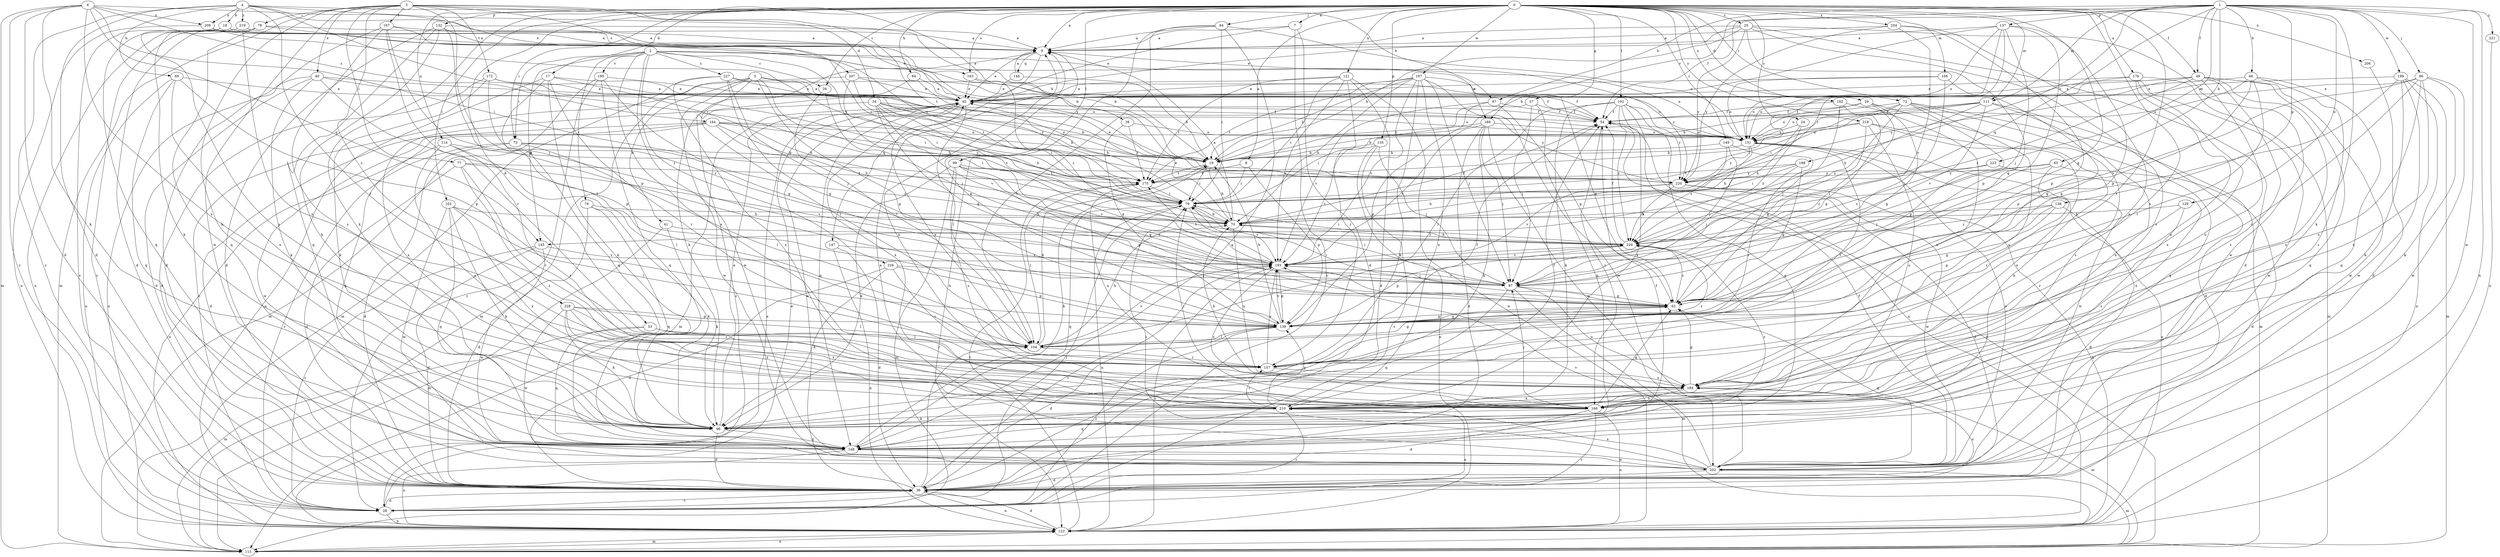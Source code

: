 strict digraph  {
0;
1;
2;
3;
4;
5;
6;
7;
8;
9;
17;
18;
19;
24;
25;
26;
28;
29;
33;
34;
36;
38;
40;
41;
45;
49;
54;
57;
62;
64;
65;
66;
67;
69;
70;
72;
73;
76;
77;
78;
79;
84;
86;
87;
96;
99;
102;
103;
104;
106;
111;
113;
114;
121;
122;
129;
131;
132;
135;
137;
138;
139;
145;
146;
147;
148;
149;
157;
163;
164;
166;
167;
172;
175;
176;
182;
184;
188;
189;
190;
193;
197;
199;
202;
204;
206;
207;
209;
210;
218;
219;
220;
221;
223;
226;
227;
228;
229;
0 -> 7  [label=a];
0 -> 8  [label=a];
0 -> 9  [label=a];
0 -> 17  [label=b];
0 -> 24  [label=c];
0 -> 25  [label=c];
0 -> 26  [label=c];
0 -> 29  [label=d];
0 -> 33  [label=d];
0 -> 49  [label=f];
0 -> 57  [label=g];
0 -> 62  [label=g];
0 -> 64  [label=h];
0 -> 72  [label=i];
0 -> 73  [label=i];
0 -> 84  [label=j];
0 -> 96  [label=k];
0 -> 99  [label=l];
0 -> 102  [label=l];
0 -> 103  [label=l];
0 -> 106  [label=m];
0 -> 111  [label=m];
0 -> 114  [label=n];
0 -> 121  [label=n];
0 -> 132  [label=p];
0 -> 135  [label=p];
0 -> 149  [label=r];
0 -> 157  [label=r];
0 -> 163  [label=s];
0 -> 176  [label=u];
0 -> 182  [label=u];
0 -> 184  [label=u];
0 -> 197  [label=w];
0 -> 204  [label=x];
0 -> 206  [label=x];
0 -> 218  [label=y];
1 -> 49  [label=f];
1 -> 54  [label=f];
1 -> 65  [label=h];
1 -> 66  [label=h];
1 -> 67  [label=h];
1 -> 86  [label=j];
1 -> 96  [label=k];
1 -> 111  [label=m];
1 -> 122  [label=n];
1 -> 129  [label=o];
1 -> 137  [label=p];
1 -> 138  [label=p];
1 -> 145  [label=q];
1 -> 188  [label=v];
1 -> 189  [label=v];
1 -> 199  [label=w];
1 -> 202  [label=w];
1 -> 221  [label=z];
1 -> 223  [label=z];
2 -> 26  [label=c];
2 -> 73  [label=i];
2 -> 76  [label=i];
2 -> 131  [label=o];
2 -> 145  [label=q];
2 -> 184  [label=u];
2 -> 189  [label=v];
2 -> 190  [label=v];
2 -> 193  [label=v];
2 -> 202  [label=w];
2 -> 226  [label=z];
2 -> 227  [label=z];
3 -> 34  [label=d];
3 -> 38  [label=e];
3 -> 40  [label=e];
3 -> 77  [label=i];
3 -> 78  [label=i];
3 -> 79  [label=i];
3 -> 87  [label=j];
3 -> 96  [label=k];
3 -> 113  [label=m];
3 -> 167  [label=t];
3 -> 172  [label=t];
3 -> 175  [label=t];
3 -> 202  [label=w];
3 -> 228  [label=z];
4 -> 18  [label=b];
4 -> 19  [label=b];
4 -> 28  [label=c];
4 -> 36  [label=d];
4 -> 67  [label=h];
4 -> 69  [label=h];
4 -> 79  [label=i];
4 -> 157  [label=r];
4 -> 207  [label=x];
4 -> 209  [label=x];
4 -> 219  [label=y];
5 -> 41  [label=e];
5 -> 45  [label=e];
5 -> 70  [label=h];
5 -> 104  [label=l];
5 -> 113  [label=m];
5 -> 139  [label=p];
5 -> 202  [label=w];
5 -> 220  [label=y];
6 -> 28  [label=c];
6 -> 36  [label=d];
6 -> 79  [label=i];
6 -> 96  [label=k];
6 -> 113  [label=m];
6 -> 145  [label=q];
6 -> 163  [label=s];
6 -> 164  [label=s];
6 -> 166  [label=s];
6 -> 209  [label=x];
7 -> 9  [label=a];
7 -> 28  [label=c];
7 -> 36  [label=d];
7 -> 45  [label=e];
8 -> 79  [label=i];
8 -> 139  [label=p];
8 -> 175  [label=t];
9 -> 45  [label=e];
9 -> 96  [label=k];
9 -> 146  [label=q];
9 -> 147  [label=q];
9 -> 220  [label=y];
17 -> 45  [label=e];
17 -> 70  [label=h];
17 -> 96  [label=k];
17 -> 122  [label=n];
17 -> 148  [label=q];
17 -> 157  [label=r];
18 -> 9  [label=a];
18 -> 28  [label=c];
18 -> 166  [label=s];
18 -> 220  [label=y];
19 -> 45  [label=e];
19 -> 70  [label=h];
19 -> 79  [label=i];
19 -> 175  [label=t];
24 -> 70  [label=h];
24 -> 131  [label=o];
24 -> 229  [label=z];
25 -> 9  [label=a];
25 -> 19  [label=b];
25 -> 36  [label=d];
25 -> 45  [label=e];
25 -> 139  [label=p];
25 -> 166  [label=s];
25 -> 202  [label=w];
25 -> 220  [label=y];
26 -> 87  [label=j];
26 -> 104  [label=l];
28 -> 36  [label=d];
28 -> 45  [label=e];
28 -> 79  [label=i];
28 -> 122  [label=n];
28 -> 210  [label=x];
29 -> 54  [label=f];
29 -> 62  [label=g];
29 -> 87  [label=j];
29 -> 131  [label=o];
29 -> 166  [label=s];
33 -> 104  [label=l];
33 -> 113  [label=m];
33 -> 148  [label=q];
33 -> 157  [label=r];
34 -> 19  [label=b];
34 -> 54  [label=f];
34 -> 62  [label=g];
34 -> 70  [label=h];
34 -> 79  [label=i];
34 -> 131  [label=o];
34 -> 193  [label=v];
34 -> 210  [label=x];
36 -> 28  [label=c];
36 -> 45  [label=e];
36 -> 104  [label=l];
36 -> 122  [label=n];
36 -> 184  [label=u];
36 -> 193  [label=v];
38 -> 62  [label=g];
38 -> 131  [label=o];
38 -> 175  [label=t];
40 -> 36  [label=d];
40 -> 45  [label=e];
40 -> 96  [label=k];
40 -> 122  [label=n];
40 -> 131  [label=o];
40 -> 139  [label=p];
41 -> 96  [label=k];
41 -> 113  [label=m];
41 -> 229  [label=z];
45 -> 54  [label=f];
45 -> 104  [label=l];
45 -> 113  [label=m];
45 -> 148  [label=q];
45 -> 210  [label=x];
45 -> 220  [label=y];
49 -> 45  [label=e];
49 -> 131  [label=o];
49 -> 148  [label=q];
49 -> 166  [label=s];
49 -> 184  [label=u];
49 -> 202  [label=w];
49 -> 210  [label=x];
49 -> 220  [label=y];
49 -> 229  [label=z];
54 -> 131  [label=o];
54 -> 166  [label=s];
57 -> 19  [label=b];
57 -> 54  [label=f];
57 -> 87  [label=j];
57 -> 148  [label=q];
62 -> 79  [label=i];
62 -> 139  [label=p];
62 -> 229  [label=z];
64 -> 28  [label=c];
64 -> 45  [label=e];
64 -> 70  [label=h];
65 -> 36  [label=d];
65 -> 87  [label=j];
65 -> 157  [label=r];
65 -> 220  [label=y];
65 -> 229  [label=z];
66 -> 45  [label=e];
66 -> 62  [label=g];
66 -> 104  [label=l];
66 -> 131  [label=o];
66 -> 148  [label=q];
66 -> 166  [label=s];
67 -> 54  [label=f];
67 -> 62  [label=g];
67 -> 139  [label=p];
67 -> 193  [label=v];
69 -> 45  [label=e];
69 -> 122  [label=n];
69 -> 139  [label=p];
69 -> 148  [label=q];
69 -> 210  [label=x];
70 -> 9  [label=a];
70 -> 45  [label=e];
70 -> 54  [label=f];
70 -> 184  [label=u];
70 -> 229  [label=z];
72 -> 19  [label=b];
72 -> 54  [label=f];
72 -> 79  [label=i];
72 -> 113  [label=m];
72 -> 139  [label=p];
72 -> 148  [label=q];
72 -> 184  [label=u];
72 -> 229  [label=z];
73 -> 19  [label=b];
73 -> 28  [label=c];
73 -> 36  [label=d];
73 -> 104  [label=l];
73 -> 229  [label=z];
76 -> 36  [label=d];
76 -> 70  [label=h];
76 -> 96  [label=k];
76 -> 148  [label=q];
77 -> 36  [label=d];
77 -> 157  [label=r];
77 -> 166  [label=s];
77 -> 175  [label=t];
77 -> 193  [label=v];
78 -> 9  [label=a];
78 -> 28  [label=c];
78 -> 36  [label=d];
78 -> 122  [label=n];
78 -> 148  [label=q];
78 -> 175  [label=t];
79 -> 70  [label=h];
79 -> 122  [label=n];
79 -> 148  [label=q];
79 -> 193  [label=v];
84 -> 9  [label=a];
84 -> 79  [label=i];
84 -> 104  [label=l];
84 -> 122  [label=n];
84 -> 131  [label=o];
84 -> 148  [label=q];
86 -> 45  [label=e];
86 -> 96  [label=k];
86 -> 157  [label=r];
86 -> 184  [label=u];
86 -> 193  [label=v];
86 -> 202  [label=w];
86 -> 210  [label=x];
87 -> 62  [label=g];
87 -> 79  [label=i];
87 -> 113  [label=m];
87 -> 148  [label=q];
87 -> 184  [label=u];
87 -> 193  [label=v];
96 -> 36  [label=d];
96 -> 45  [label=e];
96 -> 148  [label=q];
96 -> 229  [label=z];
99 -> 62  [label=g];
99 -> 96  [label=k];
99 -> 113  [label=m];
99 -> 139  [label=p];
99 -> 166  [label=s];
99 -> 175  [label=t];
99 -> 193  [label=v];
102 -> 54  [label=f];
102 -> 96  [label=k];
102 -> 104  [label=l];
102 -> 122  [label=n];
102 -> 148  [label=q];
102 -> 210  [label=x];
102 -> 220  [label=y];
102 -> 229  [label=z];
103 -> 70  [label=h];
103 -> 96  [label=k];
103 -> 104  [label=l];
103 -> 148  [label=q];
103 -> 202  [label=w];
103 -> 210  [label=x];
104 -> 19  [label=b];
104 -> 62  [label=g];
104 -> 70  [label=h];
104 -> 157  [label=r];
104 -> 193  [label=v];
106 -> 45  [label=e];
106 -> 87  [label=j];
106 -> 131  [label=o];
106 -> 139  [label=p];
111 -> 36  [label=d];
111 -> 54  [label=f];
111 -> 70  [label=h];
111 -> 79  [label=i];
111 -> 131  [label=o];
111 -> 193  [label=v];
111 -> 210  [label=x];
113 -> 54  [label=f];
113 -> 122  [label=n];
114 -> 19  [label=b];
114 -> 104  [label=l];
114 -> 122  [label=n];
114 -> 166  [label=s];
114 -> 210  [label=x];
121 -> 36  [label=d];
121 -> 45  [label=e];
121 -> 79  [label=i];
121 -> 122  [label=n];
121 -> 157  [label=r];
121 -> 175  [label=t];
121 -> 193  [label=v];
122 -> 36  [label=d];
122 -> 45  [label=e];
122 -> 113  [label=m];
122 -> 175  [label=t];
122 -> 193  [label=v];
129 -> 70  [label=h];
129 -> 157  [label=r];
129 -> 166  [label=s];
131 -> 19  [label=b];
131 -> 70  [label=h];
131 -> 122  [label=n];
131 -> 157  [label=r];
131 -> 202  [label=w];
131 -> 220  [label=y];
132 -> 9  [label=a];
132 -> 19  [label=b];
132 -> 36  [label=d];
132 -> 96  [label=k];
132 -> 104  [label=l];
132 -> 148  [label=q];
135 -> 19  [label=b];
135 -> 28  [label=c];
135 -> 87  [label=j];
135 -> 122  [label=n];
135 -> 193  [label=v];
137 -> 9  [label=a];
137 -> 19  [label=b];
137 -> 62  [label=g];
137 -> 79  [label=i];
137 -> 87  [label=j];
137 -> 131  [label=o];
137 -> 139  [label=p];
137 -> 175  [label=t];
138 -> 36  [label=d];
138 -> 62  [label=g];
138 -> 70  [label=h];
138 -> 139  [label=p];
138 -> 229  [label=z];
139 -> 9  [label=a];
139 -> 19  [label=b];
139 -> 28  [label=c];
139 -> 36  [label=d];
139 -> 62  [label=g];
139 -> 104  [label=l];
139 -> 193  [label=v];
145 -> 28  [label=c];
145 -> 36  [label=d];
145 -> 193  [label=v];
145 -> 202  [label=w];
146 -> 9  [label=a];
146 -> 19  [label=b];
146 -> 45  [label=e];
147 -> 36  [label=d];
147 -> 122  [label=n];
147 -> 193  [label=v];
148 -> 19  [label=b];
148 -> 54  [label=f];
148 -> 122  [label=n];
148 -> 202  [label=w];
149 -> 19  [label=b];
149 -> 87  [label=j];
149 -> 157  [label=r];
149 -> 229  [label=z];
157 -> 45  [label=e];
157 -> 54  [label=f];
157 -> 184  [label=u];
157 -> 193  [label=v];
157 -> 229  [label=z];
163 -> 45  [label=e];
163 -> 131  [label=o];
163 -> 229  [label=z];
164 -> 19  [label=b];
164 -> 36  [label=d];
164 -> 70  [label=h];
164 -> 79  [label=i];
164 -> 131  [label=o];
164 -> 148  [label=q];
164 -> 202  [label=w];
164 -> 220  [label=y];
166 -> 28  [label=c];
166 -> 36  [label=d];
166 -> 62  [label=g];
166 -> 79  [label=i];
166 -> 87  [label=j];
166 -> 122  [label=n];
166 -> 148  [label=q];
167 -> 9  [label=a];
167 -> 36  [label=d];
167 -> 45  [label=e];
167 -> 139  [label=p];
167 -> 157  [label=r];
167 -> 166  [label=s];
172 -> 36  [label=d];
172 -> 45  [label=e];
172 -> 79  [label=i];
172 -> 96  [label=k];
172 -> 193  [label=v];
172 -> 220  [label=y];
175 -> 79  [label=i];
175 -> 104  [label=l];
175 -> 184  [label=u];
176 -> 45  [label=e];
176 -> 113  [label=m];
176 -> 131  [label=o];
176 -> 184  [label=u];
176 -> 202  [label=w];
176 -> 210  [label=x];
182 -> 54  [label=f];
182 -> 62  [label=g];
182 -> 87  [label=j];
182 -> 184  [label=u];
184 -> 62  [label=g];
184 -> 70  [label=h];
184 -> 113  [label=m];
184 -> 166  [label=s];
184 -> 210  [label=x];
188 -> 62  [label=g];
188 -> 79  [label=i];
188 -> 87  [label=j];
188 -> 175  [label=t];
188 -> 220  [label=y];
189 -> 36  [label=d];
189 -> 79  [label=i];
189 -> 87  [label=j];
189 -> 96  [label=k];
189 -> 131  [label=o];
189 -> 193  [label=v];
189 -> 202  [label=w];
190 -> 28  [label=c];
190 -> 45  [label=e];
190 -> 62  [label=g];
190 -> 113  [label=m];
190 -> 148  [label=q];
193 -> 87  [label=j];
193 -> 139  [label=p];
193 -> 166  [label=s];
193 -> 175  [label=t];
193 -> 229  [label=z];
197 -> 19  [label=b];
197 -> 45  [label=e];
197 -> 62  [label=g];
197 -> 70  [label=h];
197 -> 87  [label=j];
197 -> 96  [label=k];
197 -> 175  [label=t];
197 -> 193  [label=v];
197 -> 202  [label=w];
197 -> 210  [label=x];
199 -> 45  [label=e];
199 -> 62  [label=g];
199 -> 96  [label=k];
199 -> 113  [label=m];
199 -> 122  [label=n];
199 -> 202  [label=w];
202 -> 9  [label=a];
202 -> 36  [label=d];
202 -> 54  [label=f];
202 -> 62  [label=g];
202 -> 79  [label=i];
202 -> 113  [label=m];
202 -> 131  [label=o];
202 -> 193  [label=v];
202 -> 210  [label=x];
204 -> 9  [label=a];
204 -> 139  [label=p];
204 -> 184  [label=u];
204 -> 193  [label=v];
204 -> 220  [label=y];
206 -> 36  [label=d];
207 -> 28  [label=c];
207 -> 45  [label=e];
207 -> 54  [label=f];
207 -> 79  [label=i];
207 -> 175  [label=t];
209 -> 9  [label=a];
209 -> 19  [label=b];
209 -> 122  [label=n];
209 -> 220  [label=y];
210 -> 9  [label=a];
210 -> 28  [label=c];
210 -> 54  [label=f];
210 -> 96  [label=k];
210 -> 139  [label=p];
210 -> 157  [label=r];
218 -> 19  [label=b];
218 -> 62  [label=g];
218 -> 96  [label=k];
218 -> 131  [label=o];
218 -> 166  [label=s];
218 -> 210  [label=x];
219 -> 9  [label=a];
219 -> 96  [label=k];
219 -> 148  [label=q];
219 -> 184  [label=u];
220 -> 36  [label=d];
220 -> 70  [label=h];
220 -> 122  [label=n];
220 -> 193  [label=v];
220 -> 202  [label=w];
220 -> 229  [label=z];
221 -> 122  [label=n];
223 -> 210  [label=x];
223 -> 220  [label=y];
223 -> 229  [label=z];
226 -> 36  [label=d];
226 -> 87  [label=j];
226 -> 96  [label=k];
226 -> 139  [label=p];
226 -> 157  [label=r];
227 -> 45  [label=e];
227 -> 54  [label=f];
227 -> 62  [label=g];
227 -> 87  [label=j];
227 -> 113  [label=m];
227 -> 210  [label=x];
228 -> 96  [label=k];
228 -> 104  [label=l];
228 -> 139  [label=p];
228 -> 157  [label=r];
228 -> 166  [label=s];
228 -> 202  [label=w];
228 -> 210  [label=x];
229 -> 54  [label=f];
229 -> 70  [label=h];
229 -> 79  [label=i];
229 -> 139  [label=p];
229 -> 193  [label=v];
}
